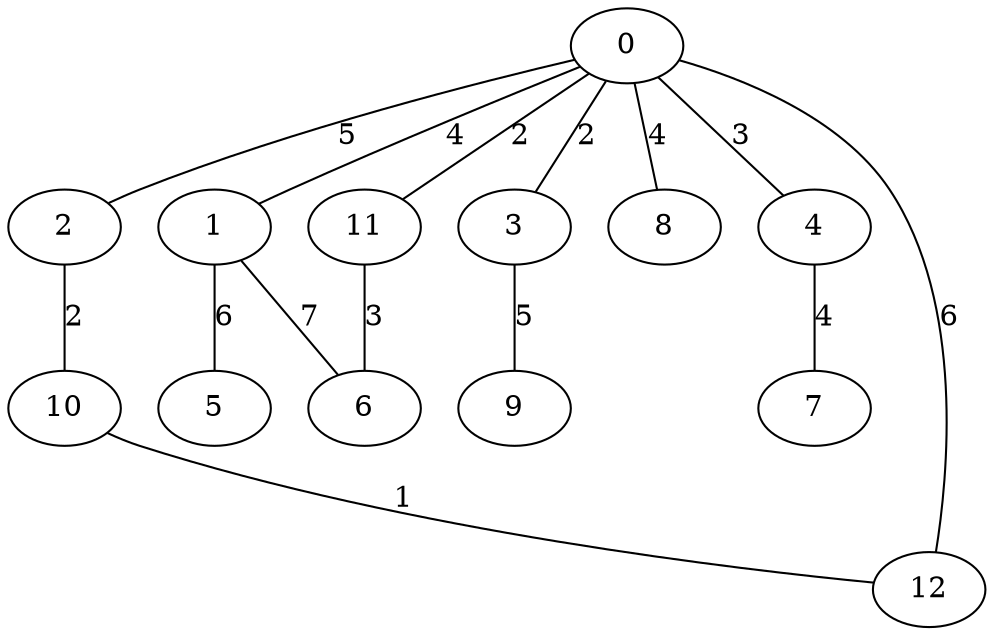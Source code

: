 graph g {
  0 [ habit = 5, size = 242, x = 6, y = 6 ]
  1 [ habit = 10, size = 489, x = 4, y = 4 ]
  2 [ habit = 1, size = 433, x = 8, y = 3 ]
  3 [ habit = 5, size = 397, x = 4, y = 7 ]
  4 [ habit = 2, size = 195, x = 8, y = 8 ]
  5 [ habit = 7, size = 410, x = 1, y = 3 ]
  6 [ habit = 4, size = 136, x = 4, y = 1 ]
  7 [ habit = 1, size = 271, x = 9, y = 10 ]
  8 [ habit = 1, size = 394, x = 6, y = 8 ]
  9 [ habit = 8, size = 260, x = 2, y = 9 ]
  10 [ base = 1, habit = 9, size = 304, x = 10, y = 3 ]
  11 [ base = 2, habit = 2, size = 401, x = 6, y = 3 ]
  12 [ habit = 12, size = 188, x = 9, y = 5 ]

  0 -- 1 [ label = 4, weight = 4 ]
  0 -- 2 [ label = 5, weight = 5 ]
  0 -- 3 [ label = 2, weight = 2 ]
  0 -- 4 [ label = 3, weight = 3 ]
  0 -- 8 [ label = 4, weight = 4 ]
  0 -- 11 [ label = 2, weight = 2 ]
  0 -- 12 [ label = 6, weight = 6 ]
  1 -- 5 [ label = 6, weight = 6 ]
  1 -- 6 [ label = 7, weight = 7 ]
  2 -- 10 [ label = 2, weight = 2 ]
  3 -- 9 [ label = 5, weight = 5 ]
  4 -- 7 [ label = 4, weight = 4 ]
  10 -- 12 [ label = 1, weight = 1 ]
  11 -- 6 [ label = 3, weight = 3 ]
}
